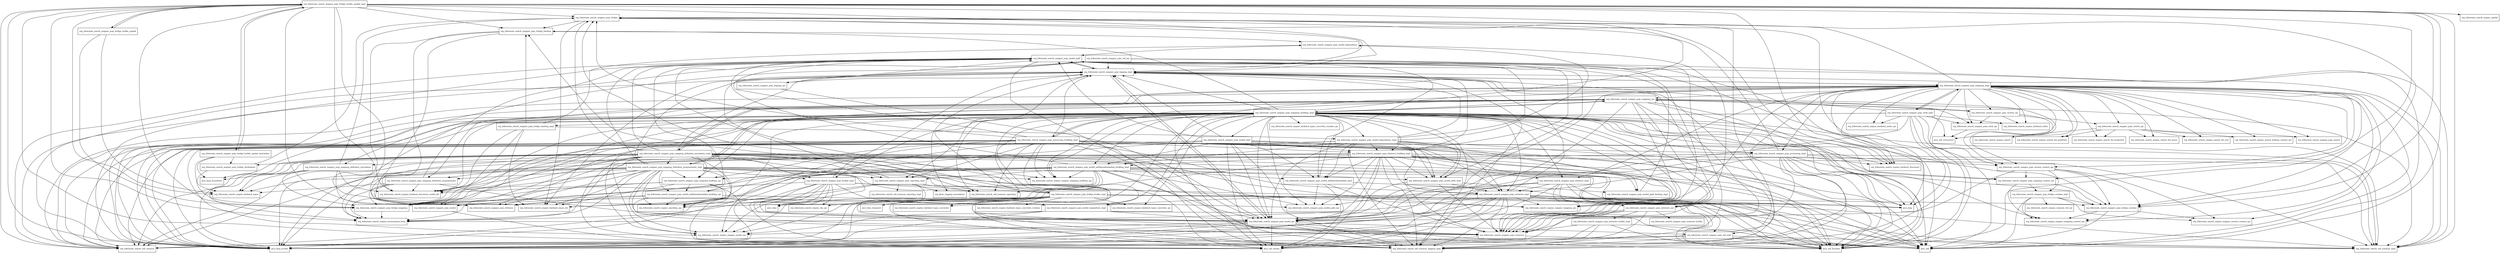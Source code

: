digraph hibernate_search_mapper_pojo_6_0_0_Alpha6_package_dependencies {
  node [shape = box, fontsize=10.0];
  org_hibernate_search_mapper_pojo_bridge -> java_lang;
  org_hibernate_search_mapper_pojo_bridge -> org_hibernate_search_engine_backend_document;
  org_hibernate_search_mapper_pojo_bridge -> org_hibernate_search_engine_backend_types_dsl;
  org_hibernate_search_mapper_pojo_bridge -> org_hibernate_search_mapper_pojo_bridge_binding;
  org_hibernate_search_mapper_pojo_bridge -> org_hibernate_search_mapper_pojo_bridge_runtime;
  org_hibernate_search_mapper_pojo_bridge_binding -> org_hibernate_search_engine_backend_document_model_dsl;
  org_hibernate_search_mapper_pojo_bridge_binding -> org_hibernate_search_engine_backend_types_dsl;
  org_hibernate_search_mapper_pojo_bridge_binding -> org_hibernate_search_mapper_pojo_model;
  org_hibernate_search_mapper_pojo_bridge_binding -> org_hibernate_search_mapper_pojo_model_dependency;
  org_hibernate_search_mapper_pojo_bridge_binding_impl -> org_hibernate_search_engine_backend_document_model_dsl;
  org_hibernate_search_mapper_pojo_bridge_binding_impl -> org_hibernate_search_engine_backend_types_dsl;
  org_hibernate_search_mapper_pojo_bridge_binding_impl -> org_hibernate_search_mapper_pojo_bridge_binding;
  org_hibernate_search_mapper_pojo_bridge_binding_impl -> org_hibernate_search_mapper_pojo_model;
  org_hibernate_search_mapper_pojo_bridge_binding_impl -> org_hibernate_search_mapper_pojo_model_dependency;
  org_hibernate_search_mapper_pojo_bridge_binding_impl -> org_hibernate_search_mapper_pojo_model_dependency_impl;
  org_hibernate_search_mapper_pojo_bridge_builtin_impl -> java_lang_invoke;
  org_hibernate_search_mapper_pojo_bridge_builtin_impl -> java_time;
  org_hibernate_search_mapper_pojo_bridge_builtin_impl -> java_time_temporal;
  org_hibernate_search_mapper_pojo_bridge_builtin_impl -> java_util_function;
  org_hibernate_search_mapper_pojo_bridge_builtin_impl -> org_hibernate_search_engine_backend_types_converter;
  org_hibernate_search_mapper_pojo_bridge_builtin_impl -> org_hibernate_search_engine_backend_types_converter_runtime;
  org_hibernate_search_mapper_pojo_bridge_builtin_impl -> org_hibernate_search_engine_backend_types_converter_spi;
  org_hibernate_search_mapper_pojo_bridge_builtin_impl -> org_hibernate_search_engine_backend_types_dsl;
  org_hibernate_search_mapper_pojo_bridge_builtin_impl -> org_hibernate_search_engine_cfg_spi;
  org_hibernate_search_mapper_pojo_bridge_builtin_impl -> org_hibernate_search_mapper_pojo_bridge;
  org_hibernate_search_mapper_pojo_bridge_builtin_impl -> org_hibernate_search_mapper_pojo_bridge_binding;
  org_hibernate_search_mapper_pojo_bridge_builtin_impl -> org_hibernate_search_mapper_pojo_bridge_runtime;
  org_hibernate_search_mapper_pojo_bridge_builtin_impl -> org_hibernate_search_mapper_pojo_logging_impl;
  org_hibernate_search_mapper_pojo_bridge_builtin_impl -> org_hibernate_search_mapper_pojo_model;
  org_hibernate_search_mapper_pojo_bridge_builtin_impl -> org_hibernate_search_util_common;
  org_hibernate_search_mapper_pojo_bridge_builtin_impl -> org_hibernate_search_util_common_impl;
  org_hibernate_search_mapper_pojo_bridge_builtin_impl -> org_hibernate_search_util_common_logging_impl;
  org_hibernate_search_mapper_pojo_bridge_builtin_spatial -> org_hibernate_search_engine_backend_types;
  org_hibernate_search_mapper_pojo_bridge_builtin_spatial -> org_hibernate_search_mapper_pojo_bridge_builtin_spatial_impl;
  org_hibernate_search_mapper_pojo_bridge_builtin_spatial -> org_hibernate_search_mapper_pojo_bridge_mapping;
  org_hibernate_search_mapper_pojo_bridge_builtin_spatial_annotation -> java_lang_annotation;
  org_hibernate_search_mapper_pojo_bridge_builtin_spatial_annotation -> org_hibernate_search_engine_backend_types;
  org_hibernate_search_mapper_pojo_bridge_builtin_spatial_annotation -> org_hibernate_search_mapper_pojo_bridge_builtin_spatial_impl;
  org_hibernate_search_mapper_pojo_bridge_builtin_spatial_annotation -> org_hibernate_search_mapper_pojo_bridge_declaration;
  org_hibernate_search_mapper_pojo_bridge_builtin_spatial_impl -> java_lang_invoke;
  org_hibernate_search_mapper_pojo_bridge_builtin_spatial_impl -> java_util;
  org_hibernate_search_mapper_pojo_bridge_builtin_spatial_impl -> java_util_function;
  org_hibernate_search_mapper_pojo_bridge_builtin_spatial_impl -> java_util_stream;
  org_hibernate_search_mapper_pojo_bridge_builtin_spatial_impl -> org_hibernate_search_engine_backend_document;
  org_hibernate_search_mapper_pojo_bridge_builtin_spatial_impl -> org_hibernate_search_engine_backend_document_model_dsl;
  org_hibernate_search_mapper_pojo_bridge_builtin_spatial_impl -> org_hibernate_search_engine_backend_types;
  org_hibernate_search_mapper_pojo_bridge_builtin_spatial_impl -> org_hibernate_search_engine_backend_types_dsl;
  org_hibernate_search_mapper_pojo_bridge_builtin_spatial_impl -> org_hibernate_search_engine_environment_bean;
  org_hibernate_search_mapper_pojo_bridge_builtin_spatial_impl -> org_hibernate_search_engine_spatial;
  org_hibernate_search_mapper_pojo_bridge_builtin_spatial_impl -> org_hibernate_search_mapper_pojo_bridge;
  org_hibernate_search_mapper_pojo_bridge_builtin_spatial_impl -> org_hibernate_search_mapper_pojo_bridge_binding;
  org_hibernate_search_mapper_pojo_bridge_builtin_spatial_impl -> org_hibernate_search_mapper_pojo_bridge_builtin_spatial;
  org_hibernate_search_mapper_pojo_bridge_builtin_spatial_impl -> org_hibernate_search_mapper_pojo_bridge_builtin_spatial_annotation;
  org_hibernate_search_mapper_pojo_bridge_builtin_spatial_impl -> org_hibernate_search_mapper_pojo_bridge_mapping;
  org_hibernate_search_mapper_pojo_bridge_builtin_spatial_impl -> org_hibernate_search_mapper_pojo_bridge_runtime;
  org_hibernate_search_mapper_pojo_bridge_builtin_spatial_impl -> org_hibernate_search_mapper_pojo_logging_impl;
  org_hibernate_search_mapper_pojo_bridge_builtin_spatial_impl -> org_hibernate_search_mapper_pojo_model;
  org_hibernate_search_mapper_pojo_bridge_builtin_spatial_impl -> org_hibernate_search_util_common;
  org_hibernate_search_mapper_pojo_bridge_builtin_spatial_impl -> org_hibernate_search_util_common_impl;
  org_hibernate_search_mapper_pojo_bridge_builtin_spatial_impl -> org_hibernate_search_util_common_logging_impl;
  org_hibernate_search_mapper_pojo_bridge_declaration -> org_hibernate_search_mapper_pojo_bridge;
  org_hibernate_search_mapper_pojo_bridge_declaration -> org_hibernate_search_mapper_pojo_bridge_mapping;
  org_hibernate_search_mapper_pojo_bridge_impl -> java_lang_invoke;
  org_hibernate_search_mapper_pojo_bridge_impl -> java_time;
  org_hibernate_search_mapper_pojo_bridge_impl -> java_util_function;
  org_hibernate_search_mapper_pojo_bridge_impl -> org_hibernate_search_engine_cfg_spi;
  org_hibernate_search_mapper_pojo_bridge_impl -> org_hibernate_search_engine_environment_bean;
  org_hibernate_search_mapper_pojo_bridge_impl -> org_hibernate_search_mapper_pojo_bridge_builtin_impl;
  org_hibernate_search_mapper_pojo_bridge_impl -> org_hibernate_search_mapper_pojo_bridge_mapping;
  org_hibernate_search_mapper_pojo_bridge_impl -> org_hibernate_search_mapper_pojo_logging_impl;
  org_hibernate_search_mapper_pojo_bridge_impl -> org_hibernate_search_mapper_pojo_model_spi;
  org_hibernate_search_mapper_pojo_bridge_impl -> org_hibernate_search_mapper_pojo_model_typepattern_impl;
  org_hibernate_search_mapper_pojo_bridge_impl -> org_hibernate_search_util_common;
  org_hibernate_search_mapper_pojo_bridge_impl -> org_hibernate_search_util_common_logging_impl;
  org_hibernate_search_mapper_pojo_bridge_mapping -> org_hibernate_search_engine_environment_bean;
  org_hibernate_search_mapper_pojo_bridge_runtime -> java_util;
  org_hibernate_search_mapper_pojo_bridge_runtime -> org_hibernate_search_engine_mapper_mapping_context_spi;
  org_hibernate_search_mapper_pojo_bridge_runtime -> org_hibernate_search_engine_mapper_session_context_spi;
  org_hibernate_search_mapper_pojo_bridge_runtime_impl -> java_util;
  org_hibernate_search_mapper_pojo_bridge_runtime_impl -> org_hibernate_search_engine_common_dsl_spi;
  org_hibernate_search_mapper_pojo_bridge_runtime_impl -> org_hibernate_search_engine_mapper_mapping_context_spi;
  org_hibernate_search_mapper_pojo_bridge_runtime_impl -> org_hibernate_search_engine_mapper_session_context_spi;
  org_hibernate_search_mapper_pojo_bridge_runtime_impl -> org_hibernate_search_mapper_pojo_bridge_runtime;
  org_hibernate_search_mapper_pojo_dirtiness_building_impl -> java_lang_invoke;
  org_hibernate_search_mapper_pojo_dirtiness_building_impl -> java_util;
  org_hibernate_search_mapper_pojo_dirtiness_building_impl -> java_util_function;
  org_hibernate_search_mapper_pojo_dirtiness_building_impl -> java_util_stream;
  org_hibernate_search_mapper_pojo_dirtiness_building_impl -> org_hibernate_search_engine_mapper_model_spi;
  org_hibernate_search_mapper_pojo_dirtiness_building_impl -> org_hibernate_search_mapper_pojo_dirtiness;
  org_hibernate_search_mapper_pojo_dirtiness_building_impl -> org_hibernate_search_mapper_pojo_dirtiness_impl;
  org_hibernate_search_mapper_pojo_dirtiness_building_impl -> org_hibernate_search_mapper_pojo_extractor;
  org_hibernate_search_mapper_pojo_dirtiness_building_impl -> org_hibernate_search_mapper_pojo_extractor_impl;
  org_hibernate_search_mapper_pojo_dirtiness_building_impl -> org_hibernate_search_mapper_pojo_logging_impl;
  org_hibernate_search_mapper_pojo_dirtiness_building_impl -> org_hibernate_search_mapper_pojo_model_additionalmetadata_building_impl;
  org_hibernate_search_mapper_pojo_dirtiness_building_impl -> org_hibernate_search_mapper_pojo_model_additionalmetadata_impl;
  org_hibernate_search_mapper_pojo_dirtiness_building_impl -> org_hibernate_search_mapper_pojo_model_path;
  org_hibernate_search_mapper_pojo_dirtiness_building_impl -> org_hibernate_search_mapper_pojo_model_path_binding_impl;
  org_hibernate_search_mapper_pojo_dirtiness_building_impl -> org_hibernate_search_mapper_pojo_model_path_impl;
  org_hibernate_search_mapper_pojo_dirtiness_building_impl -> org_hibernate_search_mapper_pojo_model_path_spi;
  org_hibernate_search_mapper_pojo_dirtiness_building_impl -> org_hibernate_search_mapper_pojo_model_spi;
  org_hibernate_search_mapper_pojo_dirtiness_building_impl -> org_hibernate_search_util_common;
  org_hibernate_search_mapper_pojo_dirtiness_building_impl -> org_hibernate_search_util_common_impl;
  org_hibernate_search_mapper_pojo_dirtiness_building_impl -> org_hibernate_search_util_common_logging_impl;
  org_hibernate_search_mapper_pojo_dirtiness_impl -> java_lang;
  org_hibernate_search_mapper_pojo_dirtiness_impl -> java_lang_invoke;
  org_hibernate_search_mapper_pojo_dirtiness_impl -> java_util_function;
  org_hibernate_search_mapper_pojo_dirtiness_impl -> java_util_stream;
  org_hibernate_search_mapper_pojo_dirtiness_impl -> org_hibernate_search_mapper_pojo_extractor;
  org_hibernate_search_mapper_pojo_dirtiness_impl -> org_hibernate_search_mapper_pojo_extractor_impl;
  org_hibernate_search_mapper_pojo_dirtiness_impl -> org_hibernate_search_mapper_pojo_model_path_spi;
  org_hibernate_search_mapper_pojo_dirtiness_impl -> org_hibernate_search_mapper_pojo_model_spi;
  org_hibernate_search_mapper_pojo_dirtiness_impl -> org_hibernate_search_util_common_impl;
  org_hibernate_search_mapper_pojo_extractor -> java_util;
  org_hibernate_search_mapper_pojo_extractor -> java_util_stream;
  org_hibernate_search_mapper_pojo_extractor_builtin_impl -> java_lang_invoke;
  org_hibernate_search_mapper_pojo_extractor_builtin_impl -> java_util;
  org_hibernate_search_mapper_pojo_extractor_builtin_impl -> java_util_function;
  org_hibernate_search_mapper_pojo_extractor_builtin_impl -> java_util_stream;
  org_hibernate_search_mapper_pojo_extractor_builtin_impl -> org_hibernate_search_mapper_pojo_extractor;
  org_hibernate_search_mapper_pojo_extractor_impl -> java_lang;
  org_hibernate_search_mapper_pojo_extractor_impl -> java_lang_invoke;
  org_hibernate_search_mapper_pojo_extractor_impl -> java_util;
  org_hibernate_search_mapper_pojo_extractor_impl -> java_util_function;
  org_hibernate_search_mapper_pojo_extractor_impl -> java_util_stream;
  org_hibernate_search_mapper_pojo_extractor_impl -> org_hibernate_search_engine_environment_bean;
  org_hibernate_search_mapper_pojo_extractor_impl -> org_hibernate_search_engine_mapper_mapping_spi;
  org_hibernate_search_mapper_pojo_extractor_impl -> org_hibernate_search_mapper_pojo_extractor;
  org_hibernate_search_mapper_pojo_extractor_impl -> org_hibernate_search_mapper_pojo_extractor_spi;
  org_hibernate_search_mapper_pojo_extractor_impl -> org_hibernate_search_mapper_pojo_logging_impl;
  org_hibernate_search_mapper_pojo_extractor_impl -> org_hibernate_search_mapper_pojo_model_spi;
  org_hibernate_search_mapper_pojo_extractor_impl -> org_hibernate_search_mapper_pojo_model_typepattern_impl;
  org_hibernate_search_mapper_pojo_extractor_impl -> org_hibernate_search_mapper_pojo_util_impl;
  org_hibernate_search_mapper_pojo_extractor_impl -> org_hibernate_search_util_common;
  org_hibernate_search_mapper_pojo_extractor_impl -> org_hibernate_search_util_common_impl;
  org_hibernate_search_mapper_pojo_extractor_impl -> org_hibernate_search_util_common_logging_impl;
  org_hibernate_search_mapper_pojo_extractor_spi -> java_lang_invoke;
  org_hibernate_search_mapper_pojo_extractor_spi -> org_hibernate_search_mapper_pojo_extractor;
  org_hibernate_search_mapper_pojo_extractor_spi -> org_hibernate_search_mapper_pojo_extractor_builtin;
  org_hibernate_search_mapper_pojo_extractor_spi -> org_hibernate_search_mapper_pojo_extractor_builtin_impl;
  org_hibernate_search_mapper_pojo_extractor_spi -> org_hibernate_search_mapper_pojo_logging_impl;
  org_hibernate_search_mapper_pojo_extractor_spi -> org_hibernate_search_util_common;
  org_hibernate_search_mapper_pojo_extractor_spi -> org_hibernate_search_util_common_logging_impl;
  org_hibernate_search_mapper_pojo_logging_impl -> org_hibernate_search_engine_backend_types_dsl;
  org_hibernate_search_mapper_pojo_logging_impl -> org_hibernate_search_mapper_pojo_bridge;
  org_hibernate_search_mapper_pojo_logging_impl -> org_hibernate_search_mapper_pojo_logging_spi;
  org_hibernate_search_mapper_pojo_logging_impl -> org_hibernate_search_mapper_pojo_mapping_impl;
  org_hibernate_search_mapper_pojo_logging_impl -> org_hibernate_search_mapper_pojo_model_path;
  org_hibernate_search_mapper_pojo_logging_impl -> org_hibernate_search_mapper_pojo_model_spi;
  org_hibernate_search_mapper_pojo_logging_impl -> org_hibernate_search_util_common;
  org_hibernate_search_mapper_pojo_logging_impl -> org_hibernate_search_util_common_impl;
  org_hibernate_search_mapper_pojo_logging_impl -> org_hibernate_search_util_common_logging_impl;
  org_hibernate_search_mapper_pojo_logging_impl -> org_jboss_logging_annotations;
  org_hibernate_search_mapper_pojo_logging_spi -> org_hibernate_search_mapper_pojo_model_path;
  org_hibernate_search_mapper_pojo_logging_spi -> org_hibernate_search_mapper_pojo_model_spi;
  org_hibernate_search_mapper_pojo_mapping_building_impl -> java_lang;
  org_hibernate_search_mapper_pojo_mapping_building_impl -> java_lang_invoke;
  org_hibernate_search_mapper_pojo_mapping_building_impl -> java_util;
  org_hibernate_search_mapper_pojo_mapping_building_impl -> java_util_function;
  org_hibernate_search_mapper_pojo_mapping_building_impl -> org_hibernate_search_engine_backend_document;
  org_hibernate_search_mapper_pojo_mapping_building_impl -> org_hibernate_search_engine_backend_document_model_dsl;
  org_hibernate_search_mapper_pojo_mapping_building_impl -> org_hibernate_search_engine_backend_types_converter;
  org_hibernate_search_mapper_pojo_mapping_building_impl -> org_hibernate_search_engine_backend_types_converter_runtime;
  org_hibernate_search_mapper_pojo_mapping_building_impl -> org_hibernate_search_engine_backend_types_converter_runtime_spi;
  org_hibernate_search_mapper_pojo_mapping_building_impl -> org_hibernate_search_engine_backend_types_converter_spi;
  org_hibernate_search_mapper_pojo_mapping_building_impl -> org_hibernate_search_engine_backend_types_dsl;
  org_hibernate_search_mapper_pojo_mapping_building_impl -> org_hibernate_search_engine_environment_bean;
  org_hibernate_search_mapper_pojo_mapping_building_impl -> org_hibernate_search_engine_mapper_mapping_building_spi;
  org_hibernate_search_mapper_pojo_mapping_building_impl -> org_hibernate_search_engine_mapper_mapping_context_spi;
  org_hibernate_search_mapper_pojo_mapping_building_impl -> org_hibernate_search_engine_mapper_mapping_spi;
  org_hibernate_search_mapper_pojo_mapping_building_impl -> org_hibernate_search_engine_mapper_model_spi;
  org_hibernate_search_mapper_pojo_mapping_building_impl -> org_hibernate_search_engine_reporting_spi;
  org_hibernate_search_mapper_pojo_mapping_building_impl -> org_hibernate_search_mapper_pojo_bridge;
  org_hibernate_search_mapper_pojo_mapping_building_impl -> org_hibernate_search_mapper_pojo_bridge_binding;
  org_hibernate_search_mapper_pojo_mapping_building_impl -> org_hibernate_search_mapper_pojo_bridge_binding_impl;
  org_hibernate_search_mapper_pojo_mapping_building_impl -> org_hibernate_search_mapper_pojo_bridge_impl;
  org_hibernate_search_mapper_pojo_mapping_building_impl -> org_hibernate_search_mapper_pojo_bridge_mapping;
  org_hibernate_search_mapper_pojo_mapping_building_impl -> org_hibernate_search_mapper_pojo_bridge_runtime;
  org_hibernate_search_mapper_pojo_mapping_building_impl -> org_hibernate_search_mapper_pojo_dirtiness_building_impl;
  org_hibernate_search_mapper_pojo_mapping_building_impl -> org_hibernate_search_mapper_pojo_dirtiness_impl;
  org_hibernate_search_mapper_pojo_mapping_building_impl -> org_hibernate_search_mapper_pojo_extractor;
  org_hibernate_search_mapper_pojo_mapping_building_impl -> org_hibernate_search_mapper_pojo_extractor_impl;
  org_hibernate_search_mapper_pojo_mapping_building_impl -> org_hibernate_search_mapper_pojo_extractor_spi;
  org_hibernate_search_mapper_pojo_mapping_building_impl -> org_hibernate_search_mapper_pojo_logging_impl;
  org_hibernate_search_mapper_pojo_mapping_building_impl -> org_hibernate_search_mapper_pojo_mapping_building_spi;
  org_hibernate_search_mapper_pojo_mapping_building_impl -> org_hibernate_search_mapper_pojo_mapping_context_spi;
  org_hibernate_search_mapper_pojo_mapping_building_impl -> org_hibernate_search_mapper_pojo_mapping_impl;
  org_hibernate_search_mapper_pojo_mapping_building_impl -> org_hibernate_search_mapper_pojo_mapping_spi;
  org_hibernate_search_mapper_pojo_mapping_building_impl -> org_hibernate_search_mapper_pojo_model;
  org_hibernate_search_mapper_pojo_mapping_building_impl -> org_hibernate_search_mapper_pojo_model_additionalmetadata_building_impl;
  org_hibernate_search_mapper_pojo_mapping_building_impl -> org_hibernate_search_mapper_pojo_model_additionalmetadata_impl;
  org_hibernate_search_mapper_pojo_mapping_building_impl -> org_hibernate_search_mapper_pojo_model_dependency_impl;
  org_hibernate_search_mapper_pojo_mapping_building_impl -> org_hibernate_search_mapper_pojo_model_impl;
  org_hibernate_search_mapper_pojo_mapping_building_impl -> org_hibernate_search_mapper_pojo_model_path_impl;
  org_hibernate_search_mapper_pojo_mapping_building_impl -> org_hibernate_search_mapper_pojo_model_path_spi;
  org_hibernate_search_mapper_pojo_mapping_building_impl -> org_hibernate_search_mapper_pojo_model_spi;
  org_hibernate_search_mapper_pojo_mapping_building_impl -> org_hibernate_search_mapper_pojo_model_typepattern_impl;
  org_hibernate_search_mapper_pojo_mapping_building_impl -> org_hibernate_search_mapper_pojo_processing_building_impl;
  org_hibernate_search_mapper_pojo_mapping_building_impl -> org_hibernate_search_mapper_pojo_processing_impl;
  org_hibernate_search_mapper_pojo_mapping_building_impl -> org_hibernate_search_mapper_pojo_reporting_impl;
  org_hibernate_search_mapper_pojo_mapping_building_impl -> org_hibernate_search_mapper_pojo_util_impl;
  org_hibernate_search_mapper_pojo_mapping_building_impl -> org_hibernate_search_util_common;
  org_hibernate_search_mapper_pojo_mapping_building_impl -> org_hibernate_search_util_common_impl;
  org_hibernate_search_mapper_pojo_mapping_building_impl -> org_hibernate_search_util_common_logging_impl;
  org_hibernate_search_mapper_pojo_mapping_building_impl -> org_hibernate_search_util_common_reporting;
  org_hibernate_search_mapper_pojo_mapping_building_spi -> org_hibernate_search_engine_backend_document_model_dsl;
  org_hibernate_search_mapper_pojo_mapping_building_spi -> org_hibernate_search_engine_backend_types_dsl;
  org_hibernate_search_mapper_pojo_mapping_building_spi -> org_hibernate_search_engine_reporting_spi;
  org_hibernate_search_mapper_pojo_mapping_building_spi -> org_hibernate_search_mapper_pojo_bridge_mapping;
  org_hibernate_search_mapper_pojo_mapping_building_spi -> org_hibernate_search_mapper_pojo_extractor;
  org_hibernate_search_mapper_pojo_mapping_building_spi -> org_hibernate_search_mapper_pojo_model_additionalmetadata_building_spi;
  org_hibernate_search_mapper_pojo_mapping_context_spi -> org_hibernate_search_engine_mapper_mapping_context_spi;
  org_hibernate_search_mapper_pojo_mapping_context_spi -> org_hibernate_search_mapper_pojo_bridge_runtime;
  org_hibernate_search_mapper_pojo_mapping_context_spi -> org_hibernate_search_mapper_pojo_bridge_runtime_impl;
  org_hibernate_search_mapper_pojo_mapping_definition_annotation -> java_lang_annotation;
  org_hibernate_search_mapper_pojo_mapping_definition_annotation -> org_hibernate_search_engine_backend_document_model_dsl;
  org_hibernate_search_mapper_pojo_mapping_definition_annotation -> org_hibernate_search_engine_backend_types;
  org_hibernate_search_mapper_pojo_mapping_definition_annotation -> org_hibernate_search_mapper_pojo_bridge;
  org_hibernate_search_mapper_pojo_mapping_definition_annotation -> org_hibernate_search_mapper_pojo_bridge_mapping;
  org_hibernate_search_mapper_pojo_mapping_definition_annotation -> org_hibernate_search_mapper_pojo_dirtiness;
  org_hibernate_search_mapper_pojo_mapping_definition_annotation_impl -> java_lang_invoke;
  org_hibernate_search_mapper_pojo_mapping_definition_annotation_impl -> java_util;
  org_hibernate_search_mapper_pojo_mapping_definition_annotation_impl -> java_util_function;
  org_hibernate_search_mapper_pojo_mapping_definition_annotation_impl -> java_util_stream;
  org_hibernate_search_mapper_pojo_mapping_definition_annotation_impl -> org_hibernate_search_engine_backend_document_model_dsl;
  org_hibernate_search_mapper_pojo_mapping_definition_annotation_impl -> org_hibernate_search_engine_backend_types;
  org_hibernate_search_mapper_pojo_mapping_definition_annotation_impl -> org_hibernate_search_engine_environment_bean;
  org_hibernate_search_mapper_pojo_mapping_definition_annotation_impl -> org_hibernate_search_engine_mapper_mapping_building_spi;
  org_hibernate_search_mapper_pojo_mapping_definition_annotation_impl -> org_hibernate_search_engine_mapper_mapping_spi;
  org_hibernate_search_mapper_pojo_mapping_definition_annotation_impl -> org_hibernate_search_engine_mapper_model_spi;
  org_hibernate_search_mapper_pojo_mapping_definition_annotation_impl -> org_hibernate_search_engine_reporting_spi;
  org_hibernate_search_mapper_pojo_mapping_definition_annotation_impl -> org_hibernate_search_mapper_pojo_bridge;
  org_hibernate_search_mapper_pojo_mapping_definition_annotation_impl -> org_hibernate_search_mapper_pojo_bridge_declaration;
  org_hibernate_search_mapper_pojo_mapping_definition_annotation_impl -> org_hibernate_search_mapper_pojo_bridge_impl;
  org_hibernate_search_mapper_pojo_mapping_definition_annotation_impl -> org_hibernate_search_mapper_pojo_bridge_mapping;
  org_hibernate_search_mapper_pojo_mapping_definition_annotation_impl -> org_hibernate_search_mapper_pojo_dirtiness;
  org_hibernate_search_mapper_pojo_mapping_definition_annotation_impl -> org_hibernate_search_mapper_pojo_extractor;
  org_hibernate_search_mapper_pojo_mapping_definition_annotation_impl -> org_hibernate_search_mapper_pojo_logging_impl;
  org_hibernate_search_mapper_pojo_mapping_definition_annotation_impl -> org_hibernate_search_mapper_pojo_mapping_building_spi;
  org_hibernate_search_mapper_pojo_mapping_definition_annotation_impl -> org_hibernate_search_mapper_pojo_mapping_definition_annotation;
  org_hibernate_search_mapper_pojo_mapping_definition_annotation_impl -> org_hibernate_search_mapper_pojo_mapping_definition_programmatic;
  org_hibernate_search_mapper_pojo_mapping_definition_annotation_impl -> org_hibernate_search_mapper_pojo_mapping_definition_programmatic_impl;
  org_hibernate_search_mapper_pojo_mapping_definition_annotation_impl -> org_hibernate_search_mapper_pojo_mapping_spi;
  org_hibernate_search_mapper_pojo_mapping_definition_annotation_impl -> org_hibernate_search_mapper_pojo_model_path;
  org_hibernate_search_mapper_pojo_mapping_definition_annotation_impl -> org_hibernate_search_mapper_pojo_model_spi;
  org_hibernate_search_mapper_pojo_mapping_definition_annotation_impl -> org_hibernate_search_mapper_pojo_reporting_impl;
  org_hibernate_search_mapper_pojo_mapping_definition_annotation_impl -> org_hibernate_search_util_common;
  org_hibernate_search_mapper_pojo_mapping_definition_annotation_impl -> org_hibernate_search_util_common_impl;
  org_hibernate_search_mapper_pojo_mapping_definition_annotation_impl -> org_hibernate_search_util_common_logging_impl;
  org_hibernate_search_mapper_pojo_mapping_definition_annotation_impl -> org_hibernate_search_util_common_reporting;
  org_hibernate_search_mapper_pojo_mapping_definition_programmatic -> org_hibernate_search_engine_backend_document_model_dsl;
  org_hibernate_search_mapper_pojo_mapping_definition_programmatic -> org_hibernate_search_engine_backend_types;
  org_hibernate_search_mapper_pojo_mapping_definition_programmatic -> org_hibernate_search_engine_environment_bean;
  org_hibernate_search_mapper_pojo_mapping_definition_programmatic -> org_hibernate_search_mapper_pojo_bridge_mapping;
  org_hibernate_search_mapper_pojo_mapping_definition_programmatic -> org_hibernate_search_mapper_pojo_dirtiness;
  org_hibernate_search_mapper_pojo_mapping_definition_programmatic -> org_hibernate_search_mapper_pojo_extractor;
  org_hibernate_search_mapper_pojo_mapping_definition_programmatic -> org_hibernate_search_mapper_pojo_model_path;
  org_hibernate_search_mapper_pojo_mapping_definition_programmatic_impl -> java_lang_invoke;
  org_hibernate_search_mapper_pojo_mapping_definition_programmatic_impl -> java_util_function;
  org_hibernate_search_mapper_pojo_mapping_definition_programmatic_impl -> org_hibernate_search_engine_backend_document_model_dsl;
  org_hibernate_search_mapper_pojo_mapping_definition_programmatic_impl -> org_hibernate_search_engine_backend_types;
  org_hibernate_search_mapper_pojo_mapping_definition_programmatic_impl -> org_hibernate_search_engine_backend_types_dsl;
  org_hibernate_search_mapper_pojo_mapping_definition_programmatic_impl -> org_hibernate_search_engine_environment_bean;
  org_hibernate_search_mapper_pojo_mapping_definition_programmatic_impl -> org_hibernate_search_engine_mapper_mapping_building_spi;
  org_hibernate_search_mapper_pojo_mapping_definition_programmatic_impl -> org_hibernate_search_engine_mapper_mapping_spi;
  org_hibernate_search_mapper_pojo_mapping_definition_programmatic_impl -> org_hibernate_search_engine_mapper_model_spi;
  org_hibernate_search_mapper_pojo_mapping_definition_programmatic_impl -> org_hibernate_search_engine_reporting_spi;
  org_hibernate_search_mapper_pojo_mapping_definition_programmatic_impl -> org_hibernate_search_mapper_pojo_bridge_impl;
  org_hibernate_search_mapper_pojo_mapping_definition_programmatic_impl -> org_hibernate_search_mapper_pojo_bridge_mapping;
  org_hibernate_search_mapper_pojo_mapping_definition_programmatic_impl -> org_hibernate_search_mapper_pojo_dirtiness;
  org_hibernate_search_mapper_pojo_mapping_definition_programmatic_impl -> org_hibernate_search_mapper_pojo_extractor;
  org_hibernate_search_mapper_pojo_mapping_definition_programmatic_impl -> org_hibernate_search_mapper_pojo_logging_impl;
  org_hibernate_search_mapper_pojo_mapping_definition_programmatic_impl -> org_hibernate_search_mapper_pojo_mapping_building_spi;
  org_hibernate_search_mapper_pojo_mapping_definition_programmatic_impl -> org_hibernate_search_mapper_pojo_mapping_definition_programmatic;
  org_hibernate_search_mapper_pojo_mapping_definition_programmatic_impl -> org_hibernate_search_mapper_pojo_mapping_spi;
  org_hibernate_search_mapper_pojo_mapping_definition_programmatic_impl -> org_hibernate_search_mapper_pojo_model_additionalmetadata_building_spi;
  org_hibernate_search_mapper_pojo_mapping_definition_programmatic_impl -> org_hibernate_search_mapper_pojo_model_path;
  org_hibernate_search_mapper_pojo_mapping_definition_programmatic_impl -> org_hibernate_search_mapper_pojo_model_spi;
  org_hibernate_search_mapper_pojo_mapping_definition_programmatic_impl -> org_hibernate_search_mapper_pojo_reporting_impl;
  org_hibernate_search_mapper_pojo_mapping_definition_programmatic_impl -> org_hibernate_search_util_common;
  org_hibernate_search_mapper_pojo_mapping_definition_programmatic_impl -> org_hibernate_search_util_common_logging_impl;
  org_hibernate_search_mapper_pojo_mapping_definition_programmatic_impl -> org_hibernate_search_util_common_reporting;
  org_hibernate_search_mapper_pojo_mapping_impl -> java_lang;
  org_hibernate_search_mapper_pojo_mapping_impl -> java_lang_invoke;
  org_hibernate_search_mapper_pojo_mapping_impl -> java_util;
  org_hibernate_search_mapper_pojo_mapping_impl -> java_util_concurrent;
  org_hibernate_search_mapper_pojo_mapping_impl -> java_util_function;
  org_hibernate_search_mapper_pojo_mapping_impl -> java_util_stream;
  org_hibernate_search_mapper_pojo_mapping_impl -> org_hibernate_search_engine_backend_document;
  org_hibernate_search_mapper_pojo_mapping_impl -> org_hibernate_search_engine_backend_index;
  org_hibernate_search_mapper_pojo_mapping_impl -> org_hibernate_search_engine_backend_index_spi;
  org_hibernate_search_mapper_pojo_mapping_impl -> org_hibernate_search_engine_environment_bean;
  org_hibernate_search_mapper_pojo_mapping_impl -> org_hibernate_search_engine_mapper_mapping_context_spi;
  org_hibernate_search_mapper_pojo_mapping_impl -> org_hibernate_search_engine_mapper_mapping_spi;
  org_hibernate_search_mapper_pojo_mapping_impl -> org_hibernate_search_engine_mapper_session_context_spi;
  org_hibernate_search_mapper_pojo_mapping_impl -> org_hibernate_search_engine_search;
  org_hibernate_search_mapper_pojo_mapping_impl -> org_hibernate_search_engine_search_dsl_predicate;
  org_hibernate_search_mapper_pojo_mapping_impl -> org_hibernate_search_engine_search_dsl_projection;
  org_hibernate_search_mapper_pojo_mapping_impl -> org_hibernate_search_engine_search_dsl_query;
  org_hibernate_search_mapper_pojo_mapping_impl -> org_hibernate_search_engine_search_dsl_sort;
  org_hibernate_search_mapper_pojo_mapping_impl -> org_hibernate_search_engine_search_loading_context_spi;
  org_hibernate_search_mapper_pojo_mapping_impl -> org_hibernate_search_mapper_pojo_bridge;
  org_hibernate_search_mapper_pojo_mapping_impl -> org_hibernate_search_mapper_pojo_bridge_runtime;
  org_hibernate_search_mapper_pojo_mapping_impl -> org_hibernate_search_mapper_pojo_dirtiness_impl;
  org_hibernate_search_mapper_pojo_mapping_impl -> org_hibernate_search_mapper_pojo_logging_impl;
  org_hibernate_search_mapper_pojo_mapping_impl -> org_hibernate_search_mapper_pojo_mapping_context_spi;
  org_hibernate_search_mapper_pojo_mapping_impl -> org_hibernate_search_mapper_pojo_mapping_spi;
  org_hibernate_search_mapper_pojo_mapping_impl -> org_hibernate_search_mapper_pojo_model_spi;
  org_hibernate_search_mapper_pojo_mapping_impl -> org_hibernate_search_mapper_pojo_processing_impl;
  org_hibernate_search_mapper_pojo_mapping_impl -> org_hibernate_search_mapper_pojo_search;
  org_hibernate_search_mapper_pojo_mapping_impl -> org_hibernate_search_mapper_pojo_search_spi;
  org_hibernate_search_mapper_pojo_mapping_impl -> org_hibernate_search_mapper_pojo_session_context_spi;
  org_hibernate_search_mapper_pojo_mapping_impl -> org_hibernate_search_mapper_pojo_session_spi;
  org_hibernate_search_mapper_pojo_mapping_impl -> org_hibernate_search_mapper_pojo_work_impl;
  org_hibernate_search_mapper_pojo_mapping_impl -> org_hibernate_search_mapper_pojo_work_spi;
  org_hibernate_search_mapper_pojo_mapping_impl -> org_hibernate_search_util_common;
  org_hibernate_search_mapper_pojo_mapping_impl -> org_hibernate_search_util_common_impl;
  org_hibernate_search_mapper_pojo_mapping_impl -> org_hibernate_search_util_common_logging_impl;
  org_hibernate_search_mapper_pojo_mapping_spi -> java_lang;
  org_hibernate_search_mapper_pojo_mapping_spi -> java_lang_invoke;
  org_hibernate_search_mapper_pojo_mapping_spi -> java_util_function;
  org_hibernate_search_mapper_pojo_mapping_spi -> org_hibernate_search_engine_mapper_mapping_building_spi;
  org_hibernate_search_mapper_pojo_mapping_spi -> org_hibernate_search_engine_mapper_mapping_spi;
  org_hibernate_search_mapper_pojo_mapping_spi -> org_hibernate_search_mapper_pojo_extractor;
  org_hibernate_search_mapper_pojo_mapping_spi -> org_hibernate_search_mapper_pojo_extractor_spi;
  org_hibernate_search_mapper_pojo_mapping_spi -> org_hibernate_search_mapper_pojo_mapping_building_impl;
  org_hibernate_search_mapper_pojo_mapping_spi -> org_hibernate_search_mapper_pojo_mapping_definition_annotation;
  org_hibernate_search_mapper_pojo_mapping_spi -> org_hibernate_search_mapper_pojo_mapping_definition_annotation_impl;
  org_hibernate_search_mapper_pojo_mapping_spi -> org_hibernate_search_mapper_pojo_mapping_definition_programmatic;
  org_hibernate_search_mapper_pojo_mapping_spi -> org_hibernate_search_mapper_pojo_mapping_definition_programmatic_impl;
  org_hibernate_search_mapper_pojo_mapping_spi -> org_hibernate_search_mapper_pojo_model_spi;
  org_hibernate_search_mapper_pojo_mapping_spi -> org_hibernate_search_mapper_pojo_session_context_spi;
  org_hibernate_search_mapper_pojo_mapping_spi -> org_hibernate_search_mapper_pojo_session_spi;
  org_hibernate_search_mapper_pojo_mapping_spi -> org_hibernate_search_mapper_pojo_work_spi;
  org_hibernate_search_mapper_pojo_mapping_spi -> org_hibernate_search_util_common_impl;
  org_hibernate_search_mapper_pojo_model -> java_util_stream;
  org_hibernate_search_mapper_pojo_model_additionalmetadata_building_impl -> java_lang_invoke;
  org_hibernate_search_mapper_pojo_model_additionalmetadata_building_impl -> java_util;
  org_hibernate_search_mapper_pojo_model_additionalmetadata_building_impl -> java_util_function;
  org_hibernate_search_mapper_pojo_model_additionalmetadata_building_impl -> org_hibernate_search_engine_mapper_mapping_building_spi;
  org_hibernate_search_mapper_pojo_model_additionalmetadata_building_impl -> org_hibernate_search_engine_mapper_model_spi;
  org_hibernate_search_mapper_pojo_model_additionalmetadata_building_impl -> org_hibernate_search_engine_reporting_spi;
  org_hibernate_search_mapper_pojo_model_additionalmetadata_building_impl -> org_hibernate_search_mapper_pojo_bridge_mapping;
  org_hibernate_search_mapper_pojo_model_additionalmetadata_building_impl -> org_hibernate_search_mapper_pojo_dirtiness;
  org_hibernate_search_mapper_pojo_model_additionalmetadata_building_impl -> org_hibernate_search_mapper_pojo_extractor;
  org_hibernate_search_mapper_pojo_model_additionalmetadata_building_impl -> org_hibernate_search_mapper_pojo_mapping_building_spi;
  org_hibernate_search_mapper_pojo_model_additionalmetadata_building_impl -> org_hibernate_search_mapper_pojo_model_additionalmetadata_building_spi;
  org_hibernate_search_mapper_pojo_model_additionalmetadata_building_impl -> org_hibernate_search_mapper_pojo_model_additionalmetadata_impl;
  org_hibernate_search_mapper_pojo_model_additionalmetadata_building_impl -> org_hibernate_search_mapper_pojo_model_path;
  org_hibernate_search_mapper_pojo_model_additionalmetadata_building_impl -> org_hibernate_search_mapper_pojo_model_path_impl;
  org_hibernate_search_mapper_pojo_model_additionalmetadata_building_impl -> org_hibernate_search_mapper_pojo_model_path_spi;
  org_hibernate_search_mapper_pojo_model_additionalmetadata_building_impl -> org_hibernate_search_mapper_pojo_model_spi;
  org_hibernate_search_mapper_pojo_model_additionalmetadata_building_impl -> org_hibernate_search_mapper_pojo_reporting_impl;
  org_hibernate_search_mapper_pojo_model_additionalmetadata_building_impl -> org_hibernate_search_util_common_reporting;
  org_hibernate_search_mapper_pojo_model_additionalmetadata_building_spi -> org_hibernate_search_engine_reporting_spi;
  org_hibernate_search_mapper_pojo_model_additionalmetadata_building_spi -> org_hibernate_search_mapper_pojo_bridge_mapping;
  org_hibernate_search_mapper_pojo_model_additionalmetadata_building_spi -> org_hibernate_search_mapper_pojo_dirtiness;
  org_hibernate_search_mapper_pojo_model_additionalmetadata_building_spi -> org_hibernate_search_mapper_pojo_extractor;
  org_hibernate_search_mapper_pojo_model_additionalmetadata_building_spi -> org_hibernate_search_mapper_pojo_model_path;
  org_hibernate_search_mapper_pojo_model_additionalmetadata_building_spi -> org_hibernate_search_mapper_pojo_model_path_spi;
  org_hibernate_search_mapper_pojo_model_additionalmetadata_impl -> java_util;
  org_hibernate_search_mapper_pojo_model_additionalmetadata_impl -> java_util_stream;
  org_hibernate_search_mapper_pojo_model_additionalmetadata_impl -> org_hibernate_search_mapper_pojo_extractor;
  org_hibernate_search_mapper_pojo_model_additionalmetadata_impl -> org_hibernate_search_mapper_pojo_model_path;
  org_hibernate_search_mapper_pojo_model_additionalmetadata_impl -> org_hibernate_search_mapper_pojo_model_path_spi;
  org_hibernate_search_mapper_pojo_model_dependency -> org_hibernate_search_mapper_pojo_extractor;
  org_hibernate_search_mapper_pojo_model_dependency -> org_hibernate_search_mapper_pojo_model_path;
  org_hibernate_search_mapper_pojo_model_dependency_impl -> java_lang_invoke;
  org_hibernate_search_mapper_pojo_model_dependency_impl -> java_util_function;
  org_hibernate_search_mapper_pojo_model_dependency_impl -> org_hibernate_search_engine_mapper_model_spi;
  org_hibernate_search_mapper_pojo_model_dependency_impl -> org_hibernate_search_mapper_pojo_dirtiness_building_impl;
  org_hibernate_search_mapper_pojo_model_dependency_impl -> org_hibernate_search_mapper_pojo_extractor;
  org_hibernate_search_mapper_pojo_model_dependency_impl -> org_hibernate_search_mapper_pojo_extractor_impl;
  org_hibernate_search_mapper_pojo_model_dependency_impl -> org_hibernate_search_mapper_pojo_logging_impl;
  org_hibernate_search_mapper_pojo_model_dependency_impl -> org_hibernate_search_mapper_pojo_model_additionalmetadata_building_impl;
  org_hibernate_search_mapper_pojo_model_dependency_impl -> org_hibernate_search_mapper_pojo_model_additionalmetadata_impl;
  org_hibernate_search_mapper_pojo_model_dependency_impl -> org_hibernate_search_mapper_pojo_model_dependency;
  org_hibernate_search_mapper_pojo_model_dependency_impl -> org_hibernate_search_mapper_pojo_model_path;
  org_hibernate_search_mapper_pojo_model_dependency_impl -> org_hibernate_search_mapper_pojo_model_path_binding_impl;
  org_hibernate_search_mapper_pojo_model_dependency_impl -> org_hibernate_search_mapper_pojo_model_path_impl;
  org_hibernate_search_mapper_pojo_model_dependency_impl -> org_hibernate_search_mapper_pojo_model_spi;
  org_hibernate_search_mapper_pojo_model_dependency_impl -> org_hibernate_search_util_common;
  org_hibernate_search_mapper_pojo_model_dependency_impl -> org_hibernate_search_util_common_logging_impl;
  org_hibernate_search_mapper_pojo_model_impl -> java_lang_invoke;
  org_hibernate_search_mapper_pojo_model_impl -> java_util_function;
  org_hibernate_search_mapper_pojo_model_impl -> java_util_stream;
  org_hibernate_search_mapper_pojo_model_impl -> org_hibernate_search_mapper_pojo_dirtiness_building_impl;
  org_hibernate_search_mapper_pojo_model_impl -> org_hibernate_search_mapper_pojo_extractor_impl;
  org_hibernate_search_mapper_pojo_model_impl -> org_hibernate_search_mapper_pojo_logging_impl;
  org_hibernate_search_mapper_pojo_model_impl -> org_hibernate_search_mapper_pojo_model;
  org_hibernate_search_mapper_pojo_model_impl -> org_hibernate_search_mapper_pojo_model_additionalmetadata_building_impl;
  org_hibernate_search_mapper_pojo_model_impl -> org_hibernate_search_mapper_pojo_model_additionalmetadata_impl;
  org_hibernate_search_mapper_pojo_model_impl -> org_hibernate_search_mapper_pojo_model_path;
  org_hibernate_search_mapper_pojo_model_impl -> org_hibernate_search_mapper_pojo_model_path_impl;
  org_hibernate_search_mapper_pojo_model_impl -> org_hibernate_search_mapper_pojo_model_spi;
  org_hibernate_search_mapper_pojo_model_impl -> org_hibernate_search_util_common;
  org_hibernate_search_mapper_pojo_model_impl -> org_hibernate_search_util_common_logging_impl;
  org_hibernate_search_mapper_pojo_model_path -> java_lang_invoke;
  org_hibernate_search_mapper_pojo_model_path -> java_util;
  org_hibernate_search_mapper_pojo_model_path -> org_hibernate_search_mapper_pojo_extractor;
  org_hibernate_search_mapper_pojo_model_path -> org_hibernate_search_mapper_pojo_logging_impl;
  org_hibernate_search_mapper_pojo_model_path -> org_hibernate_search_util_common;
  org_hibernate_search_mapper_pojo_model_path -> org_hibernate_search_util_common_impl;
  org_hibernate_search_mapper_pojo_model_path -> org_hibernate_search_util_common_logging_impl;
  org_hibernate_search_mapper_pojo_model_path_binding_impl -> org_hibernate_search_mapper_pojo_extractor;
  org_hibernate_search_mapper_pojo_model_path_binding_impl -> org_hibernate_search_mapper_pojo_model_path;
  org_hibernate_search_mapper_pojo_model_path_impl -> org_hibernate_search_mapper_pojo_extractor;
  org_hibernate_search_mapper_pojo_model_path_impl -> org_hibernate_search_mapper_pojo_extractor_impl;
  org_hibernate_search_mapper_pojo_model_path_impl -> org_hibernate_search_mapper_pojo_model_path;
  org_hibernate_search_mapper_pojo_model_path_impl -> org_hibernate_search_mapper_pojo_model_path_binding_impl;
  org_hibernate_search_mapper_pojo_model_path_impl -> org_hibernate_search_mapper_pojo_model_spi;
  org_hibernate_search_mapper_pojo_model_spi -> java_lang_invoke;
  org_hibernate_search_mapper_pojo_model_spi -> java_util;
  org_hibernate_search_mapper_pojo_model_spi -> java_util_function;
  org_hibernate_search_mapper_pojo_model_spi -> java_util_stream;
  org_hibernate_search_mapper_pojo_model_spi -> org_hibernate_search_engine_mapper_model_spi;
  org_hibernate_search_mapper_pojo_model_spi -> org_hibernate_search_mapper_pojo_logging_impl;
  org_hibernate_search_mapper_pojo_model_spi -> org_hibernate_search_mapper_pojo_util_impl;
  org_hibernate_search_mapper_pojo_model_spi -> org_hibernate_search_util_common;
  org_hibernate_search_mapper_pojo_model_spi -> org_hibernate_search_util_common_logging_impl;
  org_hibernate_search_mapper_pojo_model_typepattern_impl -> java_util;
  org_hibernate_search_mapper_pojo_model_typepattern_impl -> org_hibernate_search_engine_mapper_model_spi;
  org_hibernate_search_mapper_pojo_model_typepattern_impl -> org_hibernate_search_mapper_pojo_model_spi;
  org_hibernate_search_mapper_pojo_model_typepattern_impl -> org_hibernate_search_util_common;
  org_hibernate_search_mapper_pojo_processing_building_impl -> java_lang_invoke;
  org_hibernate_search_mapper_pojo_processing_building_impl -> java_util;
  org_hibernate_search_mapper_pojo_processing_building_impl -> java_util_function;
  org_hibernate_search_mapper_pojo_processing_building_impl -> java_util_stream;
  org_hibernate_search_mapper_pojo_processing_building_impl -> org_hibernate_search_engine_backend_document;
  org_hibernate_search_mapper_pojo_processing_building_impl -> org_hibernate_search_engine_backend_document_model_dsl;
  org_hibernate_search_mapper_pojo_processing_building_impl -> org_hibernate_search_engine_environment_bean;
  org_hibernate_search_mapper_pojo_processing_building_impl -> org_hibernate_search_engine_mapper_mapping_building_spi;
  org_hibernate_search_mapper_pojo_processing_building_impl -> org_hibernate_search_engine_mapper_model_spi;
  org_hibernate_search_mapper_pojo_processing_building_impl -> org_hibernate_search_engine_reporting_spi;
  org_hibernate_search_mapper_pojo_processing_building_impl -> org_hibernate_search_mapper_pojo_bridge;
  org_hibernate_search_mapper_pojo_processing_building_impl -> org_hibernate_search_mapper_pojo_bridge_mapping;
  org_hibernate_search_mapper_pojo_processing_building_impl -> org_hibernate_search_mapper_pojo_dirtiness_building_impl;
  org_hibernate_search_mapper_pojo_processing_building_impl -> org_hibernate_search_mapper_pojo_extractor;
  org_hibernate_search_mapper_pojo_processing_building_impl -> org_hibernate_search_mapper_pojo_extractor_impl;
  org_hibernate_search_mapper_pojo_processing_building_impl -> org_hibernate_search_mapper_pojo_logging_impl;
  org_hibernate_search_mapper_pojo_processing_building_impl -> org_hibernate_search_mapper_pojo_mapping_building_impl;
  org_hibernate_search_mapper_pojo_processing_building_impl -> org_hibernate_search_mapper_pojo_mapping_building_spi;
  org_hibernate_search_mapper_pojo_processing_building_impl -> org_hibernate_search_mapper_pojo_model_path;
  org_hibernate_search_mapper_pojo_processing_building_impl -> org_hibernate_search_mapper_pojo_model_path_impl;
  org_hibernate_search_mapper_pojo_processing_building_impl -> org_hibernate_search_mapper_pojo_model_spi;
  org_hibernate_search_mapper_pojo_processing_building_impl -> org_hibernate_search_mapper_pojo_processing_impl;
  org_hibernate_search_mapper_pojo_processing_building_impl -> org_hibernate_search_mapper_pojo_reporting_impl;
  org_hibernate_search_mapper_pojo_processing_building_impl -> org_hibernate_search_util_common;
  org_hibernate_search_mapper_pojo_processing_building_impl -> org_hibernate_search_util_common_impl;
  org_hibernate_search_mapper_pojo_processing_building_impl -> org_hibernate_search_util_common_logging_impl;
  org_hibernate_search_mapper_pojo_processing_building_impl -> org_hibernate_search_util_common_reporting;
  org_hibernate_search_mapper_pojo_processing_impl -> java_lang;
  org_hibernate_search_mapper_pojo_processing_impl -> java_lang_invoke;
  org_hibernate_search_mapper_pojo_processing_impl -> java_util_function;
  org_hibernate_search_mapper_pojo_processing_impl -> java_util_stream;
  org_hibernate_search_mapper_pojo_processing_impl -> org_hibernate_search_engine_backend_document;
  org_hibernate_search_mapper_pojo_processing_impl -> org_hibernate_search_engine_environment_bean;
  org_hibernate_search_mapper_pojo_processing_impl -> org_hibernate_search_mapper_pojo_bridge;
  org_hibernate_search_mapper_pojo_processing_impl -> org_hibernate_search_mapper_pojo_bridge_runtime;
  org_hibernate_search_mapper_pojo_processing_impl -> org_hibernate_search_mapper_pojo_extractor;
  org_hibernate_search_mapper_pojo_processing_impl -> org_hibernate_search_mapper_pojo_extractor_impl;
  org_hibernate_search_mapper_pojo_processing_impl -> org_hibernate_search_mapper_pojo_mapping_context_spi;
  org_hibernate_search_mapper_pojo_processing_impl -> org_hibernate_search_mapper_pojo_model_spi;
  org_hibernate_search_mapper_pojo_processing_impl -> org_hibernate_search_mapper_pojo_session_context_spi;
  org_hibernate_search_mapper_pojo_processing_impl -> org_hibernate_search_util_common_impl;
  org_hibernate_search_mapper_pojo_reporting_impl -> org_hibernate_search_engine_mapper_model_spi;
  org_hibernate_search_mapper_pojo_reporting_impl -> org_hibernate_search_engine_reporting_spi;
  org_hibernate_search_mapper_pojo_reporting_impl -> org_hibernate_search_mapper_pojo_model_path;
  org_hibernate_search_mapper_pojo_reporting_impl -> org_hibernate_search_mapper_pojo_model_spi;
  org_hibernate_search_mapper_pojo_reporting_impl -> org_hibernate_search_util_common_reporting;
  org_hibernate_search_mapper_pojo_reporting_impl -> org_hibernate_search_util_common_reporting_impl;
  org_hibernate_search_mapper_pojo_reporting_impl -> org_jboss_logging_annotations;
  org_hibernate_search_mapper_pojo_search_spi -> org_hibernate_search_engine_search;
  org_hibernate_search_mapper_pojo_search_spi -> org_hibernate_search_engine_search_dsl_predicate;
  org_hibernate_search_mapper_pojo_search_spi -> org_hibernate_search_engine_search_dsl_projection;
  org_hibernate_search_mapper_pojo_search_spi -> org_hibernate_search_engine_search_dsl_query;
  org_hibernate_search_mapper_pojo_search_spi -> org_hibernate_search_engine_search_dsl_sort;
  org_hibernate_search_mapper_pojo_search_spi -> org_hibernate_search_engine_search_loading_context_spi;
  org_hibernate_search_mapper_pojo_search_spi -> org_hibernate_search_mapper_pojo_search;
  org_hibernate_search_mapper_pojo_session_context_spi -> org_hibernate_search_engine_mapper_mapping_context_spi;
  org_hibernate_search_mapper_pojo_session_context_spi -> org_hibernate_search_engine_mapper_session_context_spi;
  org_hibernate_search_mapper_pojo_session_context_spi -> org_hibernate_search_mapper_pojo_bridge_runtime;
  org_hibernate_search_mapper_pojo_session_context_spi -> org_hibernate_search_mapper_pojo_bridge_runtime_impl;
  org_hibernate_search_mapper_pojo_session_context_spi -> org_hibernate_search_mapper_pojo_mapping_context_spi;
  org_hibernate_search_mapper_pojo_session_context_spi -> org_hibernate_search_mapper_pojo_model_spi;
  org_hibernate_search_mapper_pojo_session_spi -> org_hibernate_search_engine_backend_index;
  org_hibernate_search_mapper_pojo_session_spi -> org_hibernate_search_mapper_pojo_mapping_spi;
  org_hibernate_search_mapper_pojo_session_spi -> org_hibernate_search_mapper_pojo_search_spi;
  org_hibernate_search_mapper_pojo_session_spi -> org_hibernate_search_mapper_pojo_session_context_spi;
  org_hibernate_search_mapper_pojo_session_spi -> org_hibernate_search_mapper_pojo_work_spi;
  org_hibernate_search_mapper_pojo_util_impl -> java_lang_invoke;
  org_hibernate_search_mapper_pojo_util_impl -> java_util;
  org_hibernate_search_mapper_pojo_util_impl -> java_util_function;
  org_hibernate_search_mapper_pojo_util_impl -> org_hibernate_search_mapper_pojo_logging_impl;
  org_hibernate_search_mapper_pojo_util_impl -> org_hibernate_search_util_common;
  org_hibernate_search_mapper_pojo_util_impl -> org_hibernate_search_util_common_impl;
  org_hibernate_search_mapper_pojo_util_impl -> org_hibernate_search_util_common_logging_impl;
  org_hibernate_search_mapper_pojo_util_spi -> java_lang_annotation;
  org_hibernate_search_mapper_pojo_util_spi -> java_lang_invoke;
  org_hibernate_search_mapper_pojo_util_spi -> java_util;
  org_hibernate_search_mapper_pojo_util_spi -> java_util_function;
  org_hibernate_search_mapper_pojo_util_spi -> java_util_stream;
  org_hibernate_search_mapper_pojo_util_spi -> org_hibernate_search_mapper_pojo_logging_impl;
  org_hibernate_search_mapper_pojo_util_spi -> org_hibernate_search_util_common_logging_impl;
  org_hibernate_search_mapper_pojo_work_impl -> java_lang_invoke;
  org_hibernate_search_mapper_pojo_work_impl -> java_util;
  org_hibernate_search_mapper_pojo_work_impl -> java_util_concurrent;
  org_hibernate_search_mapper_pojo_work_impl -> java_util_function;
  org_hibernate_search_mapper_pojo_work_impl -> org_hibernate_search_engine_backend_index;
  org_hibernate_search_mapper_pojo_work_impl -> org_hibernate_search_engine_backend_index_spi;
  org_hibernate_search_mapper_pojo_work_impl -> org_hibernate_search_mapper_pojo_logging_impl;
  org_hibernate_search_mapper_pojo_work_impl -> org_hibernate_search_mapper_pojo_mapping_impl;
  org_hibernate_search_mapper_pojo_work_impl -> org_hibernate_search_mapper_pojo_model_spi;
  org_hibernate_search_mapper_pojo_work_impl -> org_hibernate_search_mapper_pojo_session_context_spi;
  org_hibernate_search_mapper_pojo_work_impl -> org_hibernate_search_mapper_pojo_work_spi;
  org_hibernate_search_mapper_pojo_work_impl -> org_hibernate_search_util_common;
  org_hibernate_search_mapper_pojo_work_impl -> org_hibernate_search_util_common_logging_impl;
  org_hibernate_search_mapper_pojo_work_spi -> java_util_concurrent;
}
